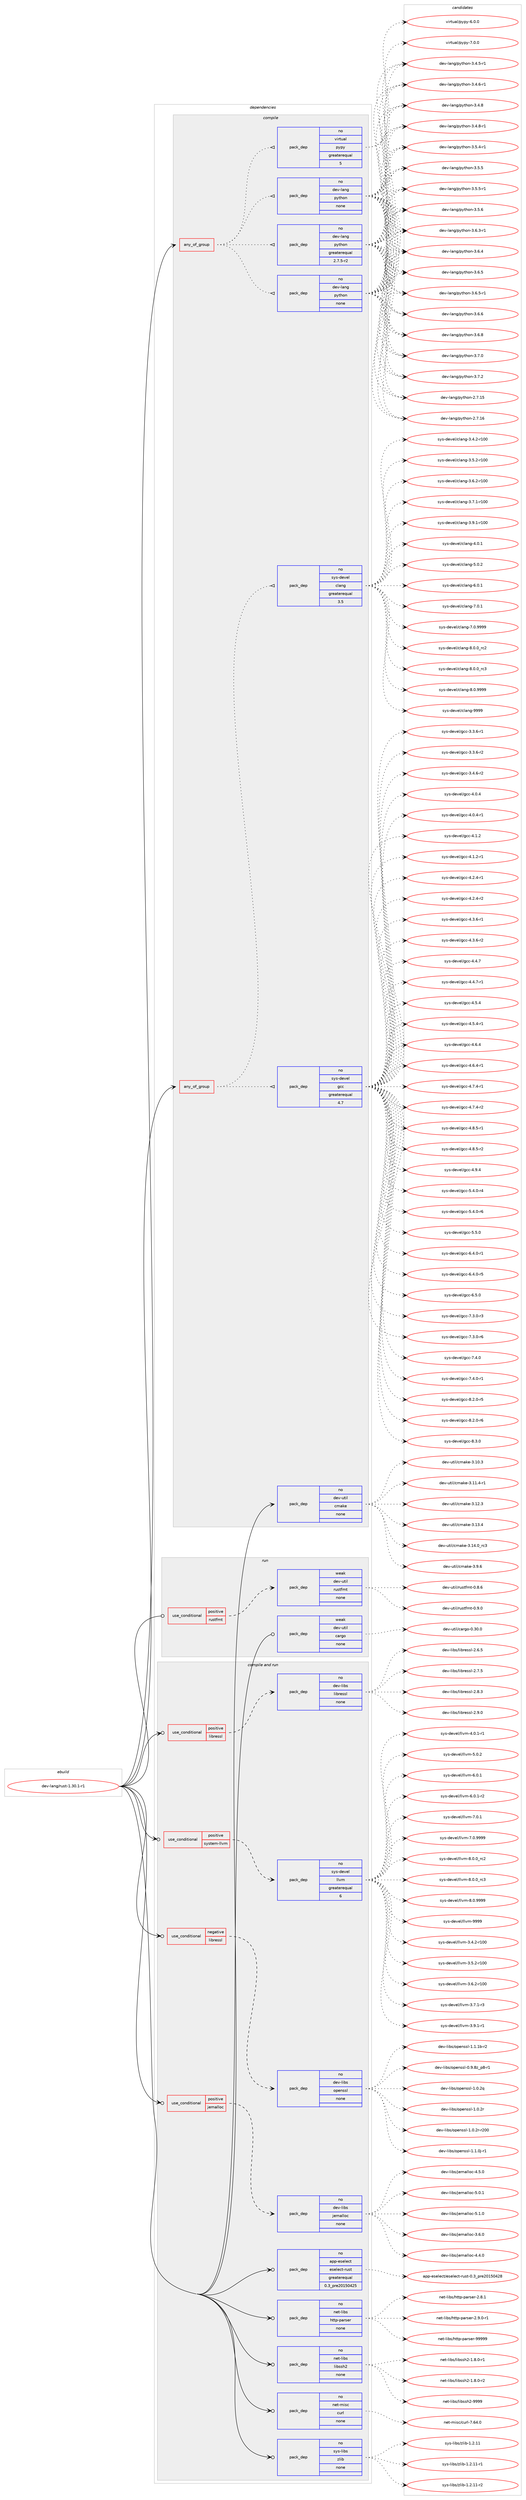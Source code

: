 digraph prolog {

# *************
# Graph options
# *************

newrank=true;
concentrate=true;
compound=true;
graph [rankdir=LR,fontname=Helvetica,fontsize=10,ranksep=1.5];#, ranksep=2.5, nodesep=0.2];
edge  [arrowhead=vee];
node  [fontname=Helvetica,fontsize=10];

# **********
# The ebuild
# **********

subgraph cluster_leftcol {
color=gray;
rank=same;
label=<<i>ebuild</i>>;
id [label="dev-lang/rust-1.30.1-r1", color=red, width=4, href="../dev-lang/rust-1.30.1-r1.svg"];
}

# ****************
# The dependencies
# ****************

subgraph cluster_midcol {
color=gray;
label=<<i>dependencies</i>>;
subgraph cluster_compile {
fillcolor="#eeeeee";
style=filled;
label=<<i>compile</i>>;
subgraph any22046 {
dependency1362494 [label=<<TABLE BORDER="0" CELLBORDER="1" CELLSPACING="0" CELLPADDING="4"><TR><TD CELLPADDING="10">any_of_group</TD></TR></TABLE>>, shape=none, color=red];subgraph pack975070 {
dependency1362495 [label=<<TABLE BORDER="0" CELLBORDER="1" CELLSPACING="0" CELLPADDING="4" WIDTH="220"><TR><TD ROWSPAN="6" CELLPADDING="30">pack_dep</TD></TR><TR><TD WIDTH="110">no</TD></TR><TR><TD>dev-lang</TD></TR><TR><TD>python</TD></TR><TR><TD>none</TD></TR><TR><TD></TD></TR></TABLE>>, shape=none, color=blue];
}
dependency1362494:e -> dependency1362495:w [weight=20,style="dotted",arrowhead="oinv"];
subgraph pack975071 {
dependency1362496 [label=<<TABLE BORDER="0" CELLBORDER="1" CELLSPACING="0" CELLPADDING="4" WIDTH="220"><TR><TD ROWSPAN="6" CELLPADDING="30">pack_dep</TD></TR><TR><TD WIDTH="110">no</TD></TR><TR><TD>dev-lang</TD></TR><TR><TD>python</TD></TR><TR><TD>none</TD></TR><TR><TD></TD></TR></TABLE>>, shape=none, color=blue];
}
dependency1362494:e -> dependency1362496:w [weight=20,style="dotted",arrowhead="oinv"];
subgraph pack975072 {
dependency1362497 [label=<<TABLE BORDER="0" CELLBORDER="1" CELLSPACING="0" CELLPADDING="4" WIDTH="220"><TR><TD ROWSPAN="6" CELLPADDING="30">pack_dep</TD></TR><TR><TD WIDTH="110">no</TD></TR><TR><TD>dev-lang</TD></TR><TR><TD>python</TD></TR><TR><TD>greaterequal</TD></TR><TR><TD>2.7.5-r2</TD></TR></TABLE>>, shape=none, color=blue];
}
dependency1362494:e -> dependency1362497:w [weight=20,style="dotted",arrowhead="oinv"];
subgraph pack975073 {
dependency1362498 [label=<<TABLE BORDER="0" CELLBORDER="1" CELLSPACING="0" CELLPADDING="4" WIDTH="220"><TR><TD ROWSPAN="6" CELLPADDING="30">pack_dep</TD></TR><TR><TD WIDTH="110">no</TD></TR><TR><TD>virtual</TD></TR><TR><TD>pypy</TD></TR><TR><TD>greaterequal</TD></TR><TR><TD>5</TD></TR></TABLE>>, shape=none, color=blue];
}
dependency1362494:e -> dependency1362498:w [weight=20,style="dotted",arrowhead="oinv"];
}
id:e -> dependency1362494:w [weight=20,style="solid",arrowhead="vee"];
subgraph any22047 {
dependency1362499 [label=<<TABLE BORDER="0" CELLBORDER="1" CELLSPACING="0" CELLPADDING="4"><TR><TD CELLPADDING="10">any_of_group</TD></TR></TABLE>>, shape=none, color=red];subgraph pack975074 {
dependency1362500 [label=<<TABLE BORDER="0" CELLBORDER="1" CELLSPACING="0" CELLPADDING="4" WIDTH="220"><TR><TD ROWSPAN="6" CELLPADDING="30">pack_dep</TD></TR><TR><TD WIDTH="110">no</TD></TR><TR><TD>sys-devel</TD></TR><TR><TD>gcc</TD></TR><TR><TD>greaterequal</TD></TR><TR><TD>4.7</TD></TR></TABLE>>, shape=none, color=blue];
}
dependency1362499:e -> dependency1362500:w [weight=20,style="dotted",arrowhead="oinv"];
subgraph pack975075 {
dependency1362501 [label=<<TABLE BORDER="0" CELLBORDER="1" CELLSPACING="0" CELLPADDING="4" WIDTH="220"><TR><TD ROWSPAN="6" CELLPADDING="30">pack_dep</TD></TR><TR><TD WIDTH="110">no</TD></TR><TR><TD>sys-devel</TD></TR><TR><TD>clang</TD></TR><TR><TD>greaterequal</TD></TR><TR><TD>3.5</TD></TR></TABLE>>, shape=none, color=blue];
}
dependency1362499:e -> dependency1362501:w [weight=20,style="dotted",arrowhead="oinv"];
}
id:e -> dependency1362499:w [weight=20,style="solid",arrowhead="vee"];
subgraph pack975076 {
dependency1362502 [label=<<TABLE BORDER="0" CELLBORDER="1" CELLSPACING="0" CELLPADDING="4" WIDTH="220"><TR><TD ROWSPAN="6" CELLPADDING="30">pack_dep</TD></TR><TR><TD WIDTH="110">no</TD></TR><TR><TD>dev-util</TD></TR><TR><TD>cmake</TD></TR><TR><TD>none</TD></TR><TR><TD></TD></TR></TABLE>>, shape=none, color=blue];
}
id:e -> dependency1362502:w [weight=20,style="solid",arrowhead="vee"];
}
subgraph cluster_compileandrun {
fillcolor="#eeeeee";
style=filled;
label=<<i>compile and run</i>>;
subgraph cond364826 {
dependency1362503 [label=<<TABLE BORDER="0" CELLBORDER="1" CELLSPACING="0" CELLPADDING="4"><TR><TD ROWSPAN="3" CELLPADDING="10">use_conditional</TD></TR><TR><TD>negative</TD></TR><TR><TD>libressl</TD></TR></TABLE>>, shape=none, color=red];
subgraph pack975077 {
dependency1362504 [label=<<TABLE BORDER="0" CELLBORDER="1" CELLSPACING="0" CELLPADDING="4" WIDTH="220"><TR><TD ROWSPAN="6" CELLPADDING="30">pack_dep</TD></TR><TR><TD WIDTH="110">no</TD></TR><TR><TD>dev-libs</TD></TR><TR><TD>openssl</TD></TR><TR><TD>none</TD></TR><TR><TD></TD></TR></TABLE>>, shape=none, color=blue];
}
dependency1362503:e -> dependency1362504:w [weight=20,style="dashed",arrowhead="vee"];
}
id:e -> dependency1362503:w [weight=20,style="solid",arrowhead="odotvee"];
subgraph cond364827 {
dependency1362505 [label=<<TABLE BORDER="0" CELLBORDER="1" CELLSPACING="0" CELLPADDING="4"><TR><TD ROWSPAN="3" CELLPADDING="10">use_conditional</TD></TR><TR><TD>positive</TD></TR><TR><TD>jemalloc</TD></TR></TABLE>>, shape=none, color=red];
subgraph pack975078 {
dependency1362506 [label=<<TABLE BORDER="0" CELLBORDER="1" CELLSPACING="0" CELLPADDING="4" WIDTH="220"><TR><TD ROWSPAN="6" CELLPADDING="30">pack_dep</TD></TR><TR><TD WIDTH="110">no</TD></TR><TR><TD>dev-libs</TD></TR><TR><TD>jemalloc</TD></TR><TR><TD>none</TD></TR><TR><TD></TD></TR></TABLE>>, shape=none, color=blue];
}
dependency1362505:e -> dependency1362506:w [weight=20,style="dashed",arrowhead="vee"];
}
id:e -> dependency1362505:w [weight=20,style="solid",arrowhead="odotvee"];
subgraph cond364828 {
dependency1362507 [label=<<TABLE BORDER="0" CELLBORDER="1" CELLSPACING="0" CELLPADDING="4"><TR><TD ROWSPAN="3" CELLPADDING="10">use_conditional</TD></TR><TR><TD>positive</TD></TR><TR><TD>libressl</TD></TR></TABLE>>, shape=none, color=red];
subgraph pack975079 {
dependency1362508 [label=<<TABLE BORDER="0" CELLBORDER="1" CELLSPACING="0" CELLPADDING="4" WIDTH="220"><TR><TD ROWSPAN="6" CELLPADDING="30">pack_dep</TD></TR><TR><TD WIDTH="110">no</TD></TR><TR><TD>dev-libs</TD></TR><TR><TD>libressl</TD></TR><TR><TD>none</TD></TR><TR><TD></TD></TR></TABLE>>, shape=none, color=blue];
}
dependency1362507:e -> dependency1362508:w [weight=20,style="dashed",arrowhead="vee"];
}
id:e -> dependency1362507:w [weight=20,style="solid",arrowhead="odotvee"];
subgraph cond364829 {
dependency1362509 [label=<<TABLE BORDER="0" CELLBORDER="1" CELLSPACING="0" CELLPADDING="4"><TR><TD ROWSPAN="3" CELLPADDING="10">use_conditional</TD></TR><TR><TD>positive</TD></TR><TR><TD>system-llvm</TD></TR></TABLE>>, shape=none, color=red];
subgraph pack975080 {
dependency1362510 [label=<<TABLE BORDER="0" CELLBORDER="1" CELLSPACING="0" CELLPADDING="4" WIDTH="220"><TR><TD ROWSPAN="6" CELLPADDING="30">pack_dep</TD></TR><TR><TD WIDTH="110">no</TD></TR><TR><TD>sys-devel</TD></TR><TR><TD>llvm</TD></TR><TR><TD>greaterequal</TD></TR><TR><TD>6</TD></TR></TABLE>>, shape=none, color=blue];
}
dependency1362509:e -> dependency1362510:w [weight=20,style="dashed",arrowhead="vee"];
}
id:e -> dependency1362509:w [weight=20,style="solid",arrowhead="odotvee"];
subgraph pack975081 {
dependency1362511 [label=<<TABLE BORDER="0" CELLBORDER="1" CELLSPACING="0" CELLPADDING="4" WIDTH="220"><TR><TD ROWSPAN="6" CELLPADDING="30">pack_dep</TD></TR><TR><TD WIDTH="110">no</TD></TR><TR><TD>app-eselect</TD></TR><TR><TD>eselect-rust</TD></TR><TR><TD>greaterequal</TD></TR><TR><TD>0.3_pre20150425</TD></TR></TABLE>>, shape=none, color=blue];
}
id:e -> dependency1362511:w [weight=20,style="solid",arrowhead="odotvee"];
subgraph pack975082 {
dependency1362512 [label=<<TABLE BORDER="0" CELLBORDER="1" CELLSPACING="0" CELLPADDING="4" WIDTH="220"><TR><TD ROWSPAN="6" CELLPADDING="30">pack_dep</TD></TR><TR><TD WIDTH="110">no</TD></TR><TR><TD>net-libs</TD></TR><TR><TD>http-parser</TD></TR><TR><TD>none</TD></TR><TR><TD></TD></TR></TABLE>>, shape=none, color=blue];
}
id:e -> dependency1362512:w [weight=20,style="solid",arrowhead="odotvee"];
subgraph pack975083 {
dependency1362513 [label=<<TABLE BORDER="0" CELLBORDER="1" CELLSPACING="0" CELLPADDING="4" WIDTH="220"><TR><TD ROWSPAN="6" CELLPADDING="30">pack_dep</TD></TR><TR><TD WIDTH="110">no</TD></TR><TR><TD>net-libs</TD></TR><TR><TD>libssh2</TD></TR><TR><TD>none</TD></TR><TR><TD></TD></TR></TABLE>>, shape=none, color=blue];
}
id:e -> dependency1362513:w [weight=20,style="solid",arrowhead="odotvee"];
subgraph pack975084 {
dependency1362514 [label=<<TABLE BORDER="0" CELLBORDER="1" CELLSPACING="0" CELLPADDING="4" WIDTH="220"><TR><TD ROWSPAN="6" CELLPADDING="30">pack_dep</TD></TR><TR><TD WIDTH="110">no</TD></TR><TR><TD>net-misc</TD></TR><TR><TD>curl</TD></TR><TR><TD>none</TD></TR><TR><TD></TD></TR></TABLE>>, shape=none, color=blue];
}
id:e -> dependency1362514:w [weight=20,style="solid",arrowhead="odotvee"];
subgraph pack975085 {
dependency1362515 [label=<<TABLE BORDER="0" CELLBORDER="1" CELLSPACING="0" CELLPADDING="4" WIDTH="220"><TR><TD ROWSPAN="6" CELLPADDING="30">pack_dep</TD></TR><TR><TD WIDTH="110">no</TD></TR><TR><TD>sys-libs</TD></TR><TR><TD>zlib</TD></TR><TR><TD>none</TD></TR><TR><TD></TD></TR></TABLE>>, shape=none, color=blue];
}
id:e -> dependency1362515:w [weight=20,style="solid",arrowhead="odotvee"];
}
subgraph cluster_run {
fillcolor="#eeeeee";
style=filled;
label=<<i>run</i>>;
subgraph cond364830 {
dependency1362516 [label=<<TABLE BORDER="0" CELLBORDER="1" CELLSPACING="0" CELLPADDING="4"><TR><TD ROWSPAN="3" CELLPADDING="10">use_conditional</TD></TR><TR><TD>positive</TD></TR><TR><TD>rustfmt</TD></TR></TABLE>>, shape=none, color=red];
subgraph pack975086 {
dependency1362517 [label=<<TABLE BORDER="0" CELLBORDER="1" CELLSPACING="0" CELLPADDING="4" WIDTH="220"><TR><TD ROWSPAN="6" CELLPADDING="30">pack_dep</TD></TR><TR><TD WIDTH="110">weak</TD></TR><TR><TD>dev-util</TD></TR><TR><TD>rustfmt</TD></TR><TR><TD>none</TD></TR><TR><TD></TD></TR></TABLE>>, shape=none, color=blue];
}
dependency1362516:e -> dependency1362517:w [weight=20,style="dashed",arrowhead="vee"];
}
id:e -> dependency1362516:w [weight=20,style="solid",arrowhead="odot"];
subgraph pack975087 {
dependency1362518 [label=<<TABLE BORDER="0" CELLBORDER="1" CELLSPACING="0" CELLPADDING="4" WIDTH="220"><TR><TD ROWSPAN="6" CELLPADDING="30">pack_dep</TD></TR><TR><TD WIDTH="110">weak</TD></TR><TR><TD>dev-util</TD></TR><TR><TD>cargo</TD></TR><TR><TD>none</TD></TR><TR><TD></TD></TR></TABLE>>, shape=none, color=blue];
}
id:e -> dependency1362518:w [weight=20,style="solid",arrowhead="odot"];
}
}

# **************
# The candidates
# **************

subgraph cluster_choices {
rank=same;
color=gray;
label=<<i>candidates</i>>;

subgraph choice975070 {
color=black;
nodesep=1;
choice10010111845108971101034711212111610411111045504655464953 [label="dev-lang/python-2.7.15", color=red, width=4,href="../dev-lang/python-2.7.15.svg"];
choice10010111845108971101034711212111610411111045504655464954 [label="dev-lang/python-2.7.16", color=red, width=4,href="../dev-lang/python-2.7.16.svg"];
choice1001011184510897110103471121211161041111104551465246534511449 [label="dev-lang/python-3.4.5-r1", color=red, width=4,href="../dev-lang/python-3.4.5-r1.svg"];
choice1001011184510897110103471121211161041111104551465246544511449 [label="dev-lang/python-3.4.6-r1", color=red, width=4,href="../dev-lang/python-3.4.6-r1.svg"];
choice100101118451089711010347112121116104111110455146524656 [label="dev-lang/python-3.4.8", color=red, width=4,href="../dev-lang/python-3.4.8.svg"];
choice1001011184510897110103471121211161041111104551465246564511449 [label="dev-lang/python-3.4.8-r1", color=red, width=4,href="../dev-lang/python-3.4.8-r1.svg"];
choice1001011184510897110103471121211161041111104551465346524511449 [label="dev-lang/python-3.5.4-r1", color=red, width=4,href="../dev-lang/python-3.5.4-r1.svg"];
choice100101118451089711010347112121116104111110455146534653 [label="dev-lang/python-3.5.5", color=red, width=4,href="../dev-lang/python-3.5.5.svg"];
choice1001011184510897110103471121211161041111104551465346534511449 [label="dev-lang/python-3.5.5-r1", color=red, width=4,href="../dev-lang/python-3.5.5-r1.svg"];
choice100101118451089711010347112121116104111110455146534654 [label="dev-lang/python-3.5.6", color=red, width=4,href="../dev-lang/python-3.5.6.svg"];
choice1001011184510897110103471121211161041111104551465446514511449 [label="dev-lang/python-3.6.3-r1", color=red, width=4,href="../dev-lang/python-3.6.3-r1.svg"];
choice100101118451089711010347112121116104111110455146544652 [label="dev-lang/python-3.6.4", color=red, width=4,href="../dev-lang/python-3.6.4.svg"];
choice100101118451089711010347112121116104111110455146544653 [label="dev-lang/python-3.6.5", color=red, width=4,href="../dev-lang/python-3.6.5.svg"];
choice1001011184510897110103471121211161041111104551465446534511449 [label="dev-lang/python-3.6.5-r1", color=red, width=4,href="../dev-lang/python-3.6.5-r1.svg"];
choice100101118451089711010347112121116104111110455146544654 [label="dev-lang/python-3.6.6", color=red, width=4,href="../dev-lang/python-3.6.6.svg"];
choice100101118451089711010347112121116104111110455146544656 [label="dev-lang/python-3.6.8", color=red, width=4,href="../dev-lang/python-3.6.8.svg"];
choice100101118451089711010347112121116104111110455146554648 [label="dev-lang/python-3.7.0", color=red, width=4,href="../dev-lang/python-3.7.0.svg"];
choice100101118451089711010347112121116104111110455146554650 [label="dev-lang/python-3.7.2", color=red, width=4,href="../dev-lang/python-3.7.2.svg"];
dependency1362495:e -> choice10010111845108971101034711212111610411111045504655464953:w [style=dotted,weight="100"];
dependency1362495:e -> choice10010111845108971101034711212111610411111045504655464954:w [style=dotted,weight="100"];
dependency1362495:e -> choice1001011184510897110103471121211161041111104551465246534511449:w [style=dotted,weight="100"];
dependency1362495:e -> choice1001011184510897110103471121211161041111104551465246544511449:w [style=dotted,weight="100"];
dependency1362495:e -> choice100101118451089711010347112121116104111110455146524656:w [style=dotted,weight="100"];
dependency1362495:e -> choice1001011184510897110103471121211161041111104551465246564511449:w [style=dotted,weight="100"];
dependency1362495:e -> choice1001011184510897110103471121211161041111104551465346524511449:w [style=dotted,weight="100"];
dependency1362495:e -> choice100101118451089711010347112121116104111110455146534653:w [style=dotted,weight="100"];
dependency1362495:e -> choice1001011184510897110103471121211161041111104551465346534511449:w [style=dotted,weight="100"];
dependency1362495:e -> choice100101118451089711010347112121116104111110455146534654:w [style=dotted,weight="100"];
dependency1362495:e -> choice1001011184510897110103471121211161041111104551465446514511449:w [style=dotted,weight="100"];
dependency1362495:e -> choice100101118451089711010347112121116104111110455146544652:w [style=dotted,weight="100"];
dependency1362495:e -> choice100101118451089711010347112121116104111110455146544653:w [style=dotted,weight="100"];
dependency1362495:e -> choice1001011184510897110103471121211161041111104551465446534511449:w [style=dotted,weight="100"];
dependency1362495:e -> choice100101118451089711010347112121116104111110455146544654:w [style=dotted,weight="100"];
dependency1362495:e -> choice100101118451089711010347112121116104111110455146544656:w [style=dotted,weight="100"];
dependency1362495:e -> choice100101118451089711010347112121116104111110455146554648:w [style=dotted,weight="100"];
dependency1362495:e -> choice100101118451089711010347112121116104111110455146554650:w [style=dotted,weight="100"];
}
subgraph choice975071 {
color=black;
nodesep=1;
choice10010111845108971101034711212111610411111045504655464953 [label="dev-lang/python-2.7.15", color=red, width=4,href="../dev-lang/python-2.7.15.svg"];
choice10010111845108971101034711212111610411111045504655464954 [label="dev-lang/python-2.7.16", color=red, width=4,href="../dev-lang/python-2.7.16.svg"];
choice1001011184510897110103471121211161041111104551465246534511449 [label="dev-lang/python-3.4.5-r1", color=red, width=4,href="../dev-lang/python-3.4.5-r1.svg"];
choice1001011184510897110103471121211161041111104551465246544511449 [label="dev-lang/python-3.4.6-r1", color=red, width=4,href="../dev-lang/python-3.4.6-r1.svg"];
choice100101118451089711010347112121116104111110455146524656 [label="dev-lang/python-3.4.8", color=red, width=4,href="../dev-lang/python-3.4.8.svg"];
choice1001011184510897110103471121211161041111104551465246564511449 [label="dev-lang/python-3.4.8-r1", color=red, width=4,href="../dev-lang/python-3.4.8-r1.svg"];
choice1001011184510897110103471121211161041111104551465346524511449 [label="dev-lang/python-3.5.4-r1", color=red, width=4,href="../dev-lang/python-3.5.4-r1.svg"];
choice100101118451089711010347112121116104111110455146534653 [label="dev-lang/python-3.5.5", color=red, width=4,href="../dev-lang/python-3.5.5.svg"];
choice1001011184510897110103471121211161041111104551465346534511449 [label="dev-lang/python-3.5.5-r1", color=red, width=4,href="../dev-lang/python-3.5.5-r1.svg"];
choice100101118451089711010347112121116104111110455146534654 [label="dev-lang/python-3.5.6", color=red, width=4,href="../dev-lang/python-3.5.6.svg"];
choice1001011184510897110103471121211161041111104551465446514511449 [label="dev-lang/python-3.6.3-r1", color=red, width=4,href="../dev-lang/python-3.6.3-r1.svg"];
choice100101118451089711010347112121116104111110455146544652 [label="dev-lang/python-3.6.4", color=red, width=4,href="../dev-lang/python-3.6.4.svg"];
choice100101118451089711010347112121116104111110455146544653 [label="dev-lang/python-3.6.5", color=red, width=4,href="../dev-lang/python-3.6.5.svg"];
choice1001011184510897110103471121211161041111104551465446534511449 [label="dev-lang/python-3.6.5-r1", color=red, width=4,href="../dev-lang/python-3.6.5-r1.svg"];
choice100101118451089711010347112121116104111110455146544654 [label="dev-lang/python-3.6.6", color=red, width=4,href="../dev-lang/python-3.6.6.svg"];
choice100101118451089711010347112121116104111110455146544656 [label="dev-lang/python-3.6.8", color=red, width=4,href="../dev-lang/python-3.6.8.svg"];
choice100101118451089711010347112121116104111110455146554648 [label="dev-lang/python-3.7.0", color=red, width=4,href="../dev-lang/python-3.7.0.svg"];
choice100101118451089711010347112121116104111110455146554650 [label="dev-lang/python-3.7.2", color=red, width=4,href="../dev-lang/python-3.7.2.svg"];
dependency1362496:e -> choice10010111845108971101034711212111610411111045504655464953:w [style=dotted,weight="100"];
dependency1362496:e -> choice10010111845108971101034711212111610411111045504655464954:w [style=dotted,weight="100"];
dependency1362496:e -> choice1001011184510897110103471121211161041111104551465246534511449:w [style=dotted,weight="100"];
dependency1362496:e -> choice1001011184510897110103471121211161041111104551465246544511449:w [style=dotted,weight="100"];
dependency1362496:e -> choice100101118451089711010347112121116104111110455146524656:w [style=dotted,weight="100"];
dependency1362496:e -> choice1001011184510897110103471121211161041111104551465246564511449:w [style=dotted,weight="100"];
dependency1362496:e -> choice1001011184510897110103471121211161041111104551465346524511449:w [style=dotted,weight="100"];
dependency1362496:e -> choice100101118451089711010347112121116104111110455146534653:w [style=dotted,weight="100"];
dependency1362496:e -> choice1001011184510897110103471121211161041111104551465346534511449:w [style=dotted,weight="100"];
dependency1362496:e -> choice100101118451089711010347112121116104111110455146534654:w [style=dotted,weight="100"];
dependency1362496:e -> choice1001011184510897110103471121211161041111104551465446514511449:w [style=dotted,weight="100"];
dependency1362496:e -> choice100101118451089711010347112121116104111110455146544652:w [style=dotted,weight="100"];
dependency1362496:e -> choice100101118451089711010347112121116104111110455146544653:w [style=dotted,weight="100"];
dependency1362496:e -> choice1001011184510897110103471121211161041111104551465446534511449:w [style=dotted,weight="100"];
dependency1362496:e -> choice100101118451089711010347112121116104111110455146544654:w [style=dotted,weight="100"];
dependency1362496:e -> choice100101118451089711010347112121116104111110455146544656:w [style=dotted,weight="100"];
dependency1362496:e -> choice100101118451089711010347112121116104111110455146554648:w [style=dotted,weight="100"];
dependency1362496:e -> choice100101118451089711010347112121116104111110455146554650:w [style=dotted,weight="100"];
}
subgraph choice975072 {
color=black;
nodesep=1;
choice10010111845108971101034711212111610411111045504655464953 [label="dev-lang/python-2.7.15", color=red, width=4,href="../dev-lang/python-2.7.15.svg"];
choice10010111845108971101034711212111610411111045504655464954 [label="dev-lang/python-2.7.16", color=red, width=4,href="../dev-lang/python-2.7.16.svg"];
choice1001011184510897110103471121211161041111104551465246534511449 [label="dev-lang/python-3.4.5-r1", color=red, width=4,href="../dev-lang/python-3.4.5-r1.svg"];
choice1001011184510897110103471121211161041111104551465246544511449 [label="dev-lang/python-3.4.6-r1", color=red, width=4,href="../dev-lang/python-3.4.6-r1.svg"];
choice100101118451089711010347112121116104111110455146524656 [label="dev-lang/python-3.4.8", color=red, width=4,href="../dev-lang/python-3.4.8.svg"];
choice1001011184510897110103471121211161041111104551465246564511449 [label="dev-lang/python-3.4.8-r1", color=red, width=4,href="../dev-lang/python-3.4.8-r1.svg"];
choice1001011184510897110103471121211161041111104551465346524511449 [label="dev-lang/python-3.5.4-r1", color=red, width=4,href="../dev-lang/python-3.5.4-r1.svg"];
choice100101118451089711010347112121116104111110455146534653 [label="dev-lang/python-3.5.5", color=red, width=4,href="../dev-lang/python-3.5.5.svg"];
choice1001011184510897110103471121211161041111104551465346534511449 [label="dev-lang/python-3.5.5-r1", color=red, width=4,href="../dev-lang/python-3.5.5-r1.svg"];
choice100101118451089711010347112121116104111110455146534654 [label="dev-lang/python-3.5.6", color=red, width=4,href="../dev-lang/python-3.5.6.svg"];
choice1001011184510897110103471121211161041111104551465446514511449 [label="dev-lang/python-3.6.3-r1", color=red, width=4,href="../dev-lang/python-3.6.3-r1.svg"];
choice100101118451089711010347112121116104111110455146544652 [label="dev-lang/python-3.6.4", color=red, width=4,href="../dev-lang/python-3.6.4.svg"];
choice100101118451089711010347112121116104111110455146544653 [label="dev-lang/python-3.6.5", color=red, width=4,href="../dev-lang/python-3.6.5.svg"];
choice1001011184510897110103471121211161041111104551465446534511449 [label="dev-lang/python-3.6.5-r1", color=red, width=4,href="../dev-lang/python-3.6.5-r1.svg"];
choice100101118451089711010347112121116104111110455146544654 [label="dev-lang/python-3.6.6", color=red, width=4,href="../dev-lang/python-3.6.6.svg"];
choice100101118451089711010347112121116104111110455146544656 [label="dev-lang/python-3.6.8", color=red, width=4,href="../dev-lang/python-3.6.8.svg"];
choice100101118451089711010347112121116104111110455146554648 [label="dev-lang/python-3.7.0", color=red, width=4,href="../dev-lang/python-3.7.0.svg"];
choice100101118451089711010347112121116104111110455146554650 [label="dev-lang/python-3.7.2", color=red, width=4,href="../dev-lang/python-3.7.2.svg"];
dependency1362497:e -> choice10010111845108971101034711212111610411111045504655464953:w [style=dotted,weight="100"];
dependency1362497:e -> choice10010111845108971101034711212111610411111045504655464954:w [style=dotted,weight="100"];
dependency1362497:e -> choice1001011184510897110103471121211161041111104551465246534511449:w [style=dotted,weight="100"];
dependency1362497:e -> choice1001011184510897110103471121211161041111104551465246544511449:w [style=dotted,weight="100"];
dependency1362497:e -> choice100101118451089711010347112121116104111110455146524656:w [style=dotted,weight="100"];
dependency1362497:e -> choice1001011184510897110103471121211161041111104551465246564511449:w [style=dotted,weight="100"];
dependency1362497:e -> choice1001011184510897110103471121211161041111104551465346524511449:w [style=dotted,weight="100"];
dependency1362497:e -> choice100101118451089711010347112121116104111110455146534653:w [style=dotted,weight="100"];
dependency1362497:e -> choice1001011184510897110103471121211161041111104551465346534511449:w [style=dotted,weight="100"];
dependency1362497:e -> choice100101118451089711010347112121116104111110455146534654:w [style=dotted,weight="100"];
dependency1362497:e -> choice1001011184510897110103471121211161041111104551465446514511449:w [style=dotted,weight="100"];
dependency1362497:e -> choice100101118451089711010347112121116104111110455146544652:w [style=dotted,weight="100"];
dependency1362497:e -> choice100101118451089711010347112121116104111110455146544653:w [style=dotted,weight="100"];
dependency1362497:e -> choice1001011184510897110103471121211161041111104551465446534511449:w [style=dotted,weight="100"];
dependency1362497:e -> choice100101118451089711010347112121116104111110455146544654:w [style=dotted,weight="100"];
dependency1362497:e -> choice100101118451089711010347112121116104111110455146544656:w [style=dotted,weight="100"];
dependency1362497:e -> choice100101118451089711010347112121116104111110455146554648:w [style=dotted,weight="100"];
dependency1362497:e -> choice100101118451089711010347112121116104111110455146554650:w [style=dotted,weight="100"];
}
subgraph choice975073 {
color=black;
nodesep=1;
choice1181051141161179710847112121112121455446484648 [label="virtual/pypy-6.0.0", color=red, width=4,href="../virtual/pypy-6.0.0.svg"];
choice1181051141161179710847112121112121455546484648 [label="virtual/pypy-7.0.0", color=red, width=4,href="../virtual/pypy-7.0.0.svg"];
dependency1362498:e -> choice1181051141161179710847112121112121455446484648:w [style=dotted,weight="100"];
dependency1362498:e -> choice1181051141161179710847112121112121455546484648:w [style=dotted,weight="100"];
}
subgraph choice975074 {
color=black;
nodesep=1;
choice115121115451001011181011084710399994551465146544511449 [label="sys-devel/gcc-3.3.6-r1", color=red, width=4,href="../sys-devel/gcc-3.3.6-r1.svg"];
choice115121115451001011181011084710399994551465146544511450 [label="sys-devel/gcc-3.3.6-r2", color=red, width=4,href="../sys-devel/gcc-3.3.6-r2.svg"];
choice115121115451001011181011084710399994551465246544511450 [label="sys-devel/gcc-3.4.6-r2", color=red, width=4,href="../sys-devel/gcc-3.4.6-r2.svg"];
choice11512111545100101118101108471039999455246484652 [label="sys-devel/gcc-4.0.4", color=red, width=4,href="../sys-devel/gcc-4.0.4.svg"];
choice115121115451001011181011084710399994552464846524511449 [label="sys-devel/gcc-4.0.4-r1", color=red, width=4,href="../sys-devel/gcc-4.0.4-r1.svg"];
choice11512111545100101118101108471039999455246494650 [label="sys-devel/gcc-4.1.2", color=red, width=4,href="../sys-devel/gcc-4.1.2.svg"];
choice115121115451001011181011084710399994552464946504511449 [label="sys-devel/gcc-4.1.2-r1", color=red, width=4,href="../sys-devel/gcc-4.1.2-r1.svg"];
choice115121115451001011181011084710399994552465046524511449 [label="sys-devel/gcc-4.2.4-r1", color=red, width=4,href="../sys-devel/gcc-4.2.4-r1.svg"];
choice115121115451001011181011084710399994552465046524511450 [label="sys-devel/gcc-4.2.4-r2", color=red, width=4,href="../sys-devel/gcc-4.2.4-r2.svg"];
choice115121115451001011181011084710399994552465146544511449 [label="sys-devel/gcc-4.3.6-r1", color=red, width=4,href="../sys-devel/gcc-4.3.6-r1.svg"];
choice115121115451001011181011084710399994552465146544511450 [label="sys-devel/gcc-4.3.6-r2", color=red, width=4,href="../sys-devel/gcc-4.3.6-r2.svg"];
choice11512111545100101118101108471039999455246524655 [label="sys-devel/gcc-4.4.7", color=red, width=4,href="../sys-devel/gcc-4.4.7.svg"];
choice115121115451001011181011084710399994552465246554511449 [label="sys-devel/gcc-4.4.7-r1", color=red, width=4,href="../sys-devel/gcc-4.4.7-r1.svg"];
choice11512111545100101118101108471039999455246534652 [label="sys-devel/gcc-4.5.4", color=red, width=4,href="../sys-devel/gcc-4.5.4.svg"];
choice115121115451001011181011084710399994552465346524511449 [label="sys-devel/gcc-4.5.4-r1", color=red, width=4,href="../sys-devel/gcc-4.5.4-r1.svg"];
choice11512111545100101118101108471039999455246544652 [label="sys-devel/gcc-4.6.4", color=red, width=4,href="../sys-devel/gcc-4.6.4.svg"];
choice115121115451001011181011084710399994552465446524511449 [label="sys-devel/gcc-4.6.4-r1", color=red, width=4,href="../sys-devel/gcc-4.6.4-r1.svg"];
choice115121115451001011181011084710399994552465546524511449 [label="sys-devel/gcc-4.7.4-r1", color=red, width=4,href="../sys-devel/gcc-4.7.4-r1.svg"];
choice115121115451001011181011084710399994552465546524511450 [label="sys-devel/gcc-4.7.4-r2", color=red, width=4,href="../sys-devel/gcc-4.7.4-r2.svg"];
choice115121115451001011181011084710399994552465646534511449 [label="sys-devel/gcc-4.8.5-r1", color=red, width=4,href="../sys-devel/gcc-4.8.5-r1.svg"];
choice115121115451001011181011084710399994552465646534511450 [label="sys-devel/gcc-4.8.5-r2", color=red, width=4,href="../sys-devel/gcc-4.8.5-r2.svg"];
choice11512111545100101118101108471039999455246574652 [label="sys-devel/gcc-4.9.4", color=red, width=4,href="../sys-devel/gcc-4.9.4.svg"];
choice115121115451001011181011084710399994553465246484511452 [label="sys-devel/gcc-5.4.0-r4", color=red, width=4,href="../sys-devel/gcc-5.4.0-r4.svg"];
choice115121115451001011181011084710399994553465246484511454 [label="sys-devel/gcc-5.4.0-r6", color=red, width=4,href="../sys-devel/gcc-5.4.0-r6.svg"];
choice11512111545100101118101108471039999455346534648 [label="sys-devel/gcc-5.5.0", color=red, width=4,href="../sys-devel/gcc-5.5.0.svg"];
choice115121115451001011181011084710399994554465246484511449 [label="sys-devel/gcc-6.4.0-r1", color=red, width=4,href="../sys-devel/gcc-6.4.0-r1.svg"];
choice115121115451001011181011084710399994554465246484511453 [label="sys-devel/gcc-6.4.0-r5", color=red, width=4,href="../sys-devel/gcc-6.4.0-r5.svg"];
choice11512111545100101118101108471039999455446534648 [label="sys-devel/gcc-6.5.0", color=red, width=4,href="../sys-devel/gcc-6.5.0.svg"];
choice115121115451001011181011084710399994555465146484511451 [label="sys-devel/gcc-7.3.0-r3", color=red, width=4,href="../sys-devel/gcc-7.3.0-r3.svg"];
choice115121115451001011181011084710399994555465146484511454 [label="sys-devel/gcc-7.3.0-r6", color=red, width=4,href="../sys-devel/gcc-7.3.0-r6.svg"];
choice11512111545100101118101108471039999455546524648 [label="sys-devel/gcc-7.4.0", color=red, width=4,href="../sys-devel/gcc-7.4.0.svg"];
choice115121115451001011181011084710399994555465246484511449 [label="sys-devel/gcc-7.4.0-r1", color=red, width=4,href="../sys-devel/gcc-7.4.0-r1.svg"];
choice115121115451001011181011084710399994556465046484511453 [label="sys-devel/gcc-8.2.0-r5", color=red, width=4,href="../sys-devel/gcc-8.2.0-r5.svg"];
choice115121115451001011181011084710399994556465046484511454 [label="sys-devel/gcc-8.2.0-r6", color=red, width=4,href="../sys-devel/gcc-8.2.0-r6.svg"];
choice11512111545100101118101108471039999455646514648 [label="sys-devel/gcc-8.3.0", color=red, width=4,href="../sys-devel/gcc-8.3.0.svg"];
dependency1362500:e -> choice115121115451001011181011084710399994551465146544511449:w [style=dotted,weight="100"];
dependency1362500:e -> choice115121115451001011181011084710399994551465146544511450:w [style=dotted,weight="100"];
dependency1362500:e -> choice115121115451001011181011084710399994551465246544511450:w [style=dotted,weight="100"];
dependency1362500:e -> choice11512111545100101118101108471039999455246484652:w [style=dotted,weight="100"];
dependency1362500:e -> choice115121115451001011181011084710399994552464846524511449:w [style=dotted,weight="100"];
dependency1362500:e -> choice11512111545100101118101108471039999455246494650:w [style=dotted,weight="100"];
dependency1362500:e -> choice115121115451001011181011084710399994552464946504511449:w [style=dotted,weight="100"];
dependency1362500:e -> choice115121115451001011181011084710399994552465046524511449:w [style=dotted,weight="100"];
dependency1362500:e -> choice115121115451001011181011084710399994552465046524511450:w [style=dotted,weight="100"];
dependency1362500:e -> choice115121115451001011181011084710399994552465146544511449:w [style=dotted,weight="100"];
dependency1362500:e -> choice115121115451001011181011084710399994552465146544511450:w [style=dotted,weight="100"];
dependency1362500:e -> choice11512111545100101118101108471039999455246524655:w [style=dotted,weight="100"];
dependency1362500:e -> choice115121115451001011181011084710399994552465246554511449:w [style=dotted,weight="100"];
dependency1362500:e -> choice11512111545100101118101108471039999455246534652:w [style=dotted,weight="100"];
dependency1362500:e -> choice115121115451001011181011084710399994552465346524511449:w [style=dotted,weight="100"];
dependency1362500:e -> choice11512111545100101118101108471039999455246544652:w [style=dotted,weight="100"];
dependency1362500:e -> choice115121115451001011181011084710399994552465446524511449:w [style=dotted,weight="100"];
dependency1362500:e -> choice115121115451001011181011084710399994552465546524511449:w [style=dotted,weight="100"];
dependency1362500:e -> choice115121115451001011181011084710399994552465546524511450:w [style=dotted,weight="100"];
dependency1362500:e -> choice115121115451001011181011084710399994552465646534511449:w [style=dotted,weight="100"];
dependency1362500:e -> choice115121115451001011181011084710399994552465646534511450:w [style=dotted,weight="100"];
dependency1362500:e -> choice11512111545100101118101108471039999455246574652:w [style=dotted,weight="100"];
dependency1362500:e -> choice115121115451001011181011084710399994553465246484511452:w [style=dotted,weight="100"];
dependency1362500:e -> choice115121115451001011181011084710399994553465246484511454:w [style=dotted,weight="100"];
dependency1362500:e -> choice11512111545100101118101108471039999455346534648:w [style=dotted,weight="100"];
dependency1362500:e -> choice115121115451001011181011084710399994554465246484511449:w [style=dotted,weight="100"];
dependency1362500:e -> choice115121115451001011181011084710399994554465246484511453:w [style=dotted,weight="100"];
dependency1362500:e -> choice11512111545100101118101108471039999455446534648:w [style=dotted,weight="100"];
dependency1362500:e -> choice115121115451001011181011084710399994555465146484511451:w [style=dotted,weight="100"];
dependency1362500:e -> choice115121115451001011181011084710399994555465146484511454:w [style=dotted,weight="100"];
dependency1362500:e -> choice11512111545100101118101108471039999455546524648:w [style=dotted,weight="100"];
dependency1362500:e -> choice115121115451001011181011084710399994555465246484511449:w [style=dotted,weight="100"];
dependency1362500:e -> choice115121115451001011181011084710399994556465046484511453:w [style=dotted,weight="100"];
dependency1362500:e -> choice115121115451001011181011084710399994556465046484511454:w [style=dotted,weight="100"];
dependency1362500:e -> choice11512111545100101118101108471039999455646514648:w [style=dotted,weight="100"];
}
subgraph choice975075 {
color=black;
nodesep=1;
choice1151211154510010111810110847991089711010345514652465045114494848 [label="sys-devel/clang-3.4.2-r100", color=red, width=4,href="../sys-devel/clang-3.4.2-r100.svg"];
choice1151211154510010111810110847991089711010345514653465045114494848 [label="sys-devel/clang-3.5.2-r100", color=red, width=4,href="../sys-devel/clang-3.5.2-r100.svg"];
choice1151211154510010111810110847991089711010345514654465045114494848 [label="sys-devel/clang-3.6.2-r100", color=red, width=4,href="../sys-devel/clang-3.6.2-r100.svg"];
choice1151211154510010111810110847991089711010345514655464945114494848 [label="sys-devel/clang-3.7.1-r100", color=red, width=4,href="../sys-devel/clang-3.7.1-r100.svg"];
choice1151211154510010111810110847991089711010345514657464945114494848 [label="sys-devel/clang-3.9.1-r100", color=red, width=4,href="../sys-devel/clang-3.9.1-r100.svg"];
choice11512111545100101118101108479910897110103455246484649 [label="sys-devel/clang-4.0.1", color=red, width=4,href="../sys-devel/clang-4.0.1.svg"];
choice11512111545100101118101108479910897110103455346484650 [label="sys-devel/clang-5.0.2", color=red, width=4,href="../sys-devel/clang-5.0.2.svg"];
choice11512111545100101118101108479910897110103455446484649 [label="sys-devel/clang-6.0.1", color=red, width=4,href="../sys-devel/clang-6.0.1.svg"];
choice11512111545100101118101108479910897110103455546484649 [label="sys-devel/clang-7.0.1", color=red, width=4,href="../sys-devel/clang-7.0.1.svg"];
choice11512111545100101118101108479910897110103455546484657575757 [label="sys-devel/clang-7.0.9999", color=red, width=4,href="../sys-devel/clang-7.0.9999.svg"];
choice11512111545100101118101108479910897110103455646484648951149950 [label="sys-devel/clang-8.0.0_rc2", color=red, width=4,href="../sys-devel/clang-8.0.0_rc2.svg"];
choice11512111545100101118101108479910897110103455646484648951149951 [label="sys-devel/clang-8.0.0_rc3", color=red, width=4,href="../sys-devel/clang-8.0.0_rc3.svg"];
choice11512111545100101118101108479910897110103455646484657575757 [label="sys-devel/clang-8.0.9999", color=red, width=4,href="../sys-devel/clang-8.0.9999.svg"];
choice115121115451001011181011084799108971101034557575757 [label="sys-devel/clang-9999", color=red, width=4,href="../sys-devel/clang-9999.svg"];
dependency1362501:e -> choice1151211154510010111810110847991089711010345514652465045114494848:w [style=dotted,weight="100"];
dependency1362501:e -> choice1151211154510010111810110847991089711010345514653465045114494848:w [style=dotted,weight="100"];
dependency1362501:e -> choice1151211154510010111810110847991089711010345514654465045114494848:w [style=dotted,weight="100"];
dependency1362501:e -> choice1151211154510010111810110847991089711010345514655464945114494848:w [style=dotted,weight="100"];
dependency1362501:e -> choice1151211154510010111810110847991089711010345514657464945114494848:w [style=dotted,weight="100"];
dependency1362501:e -> choice11512111545100101118101108479910897110103455246484649:w [style=dotted,weight="100"];
dependency1362501:e -> choice11512111545100101118101108479910897110103455346484650:w [style=dotted,weight="100"];
dependency1362501:e -> choice11512111545100101118101108479910897110103455446484649:w [style=dotted,weight="100"];
dependency1362501:e -> choice11512111545100101118101108479910897110103455546484649:w [style=dotted,weight="100"];
dependency1362501:e -> choice11512111545100101118101108479910897110103455546484657575757:w [style=dotted,weight="100"];
dependency1362501:e -> choice11512111545100101118101108479910897110103455646484648951149950:w [style=dotted,weight="100"];
dependency1362501:e -> choice11512111545100101118101108479910897110103455646484648951149951:w [style=dotted,weight="100"];
dependency1362501:e -> choice11512111545100101118101108479910897110103455646484657575757:w [style=dotted,weight="100"];
dependency1362501:e -> choice115121115451001011181011084799108971101034557575757:w [style=dotted,weight="100"];
}
subgraph choice975076 {
color=black;
nodesep=1;
choice1001011184511711610510847991099710710145514649484651 [label="dev-util/cmake-3.10.3", color=red, width=4,href="../dev-util/cmake-3.10.3.svg"];
choice10010111845117116105108479910997107101455146494946524511449 [label="dev-util/cmake-3.11.4-r1", color=red, width=4,href="../dev-util/cmake-3.11.4-r1.svg"];
choice1001011184511711610510847991099710710145514649504651 [label="dev-util/cmake-3.12.3", color=red, width=4,href="../dev-util/cmake-3.12.3.svg"];
choice1001011184511711610510847991099710710145514649514652 [label="dev-util/cmake-3.13.4", color=red, width=4,href="../dev-util/cmake-3.13.4.svg"];
choice1001011184511711610510847991099710710145514649524648951149951 [label="dev-util/cmake-3.14.0_rc3", color=red, width=4,href="../dev-util/cmake-3.14.0_rc3.svg"];
choice10010111845117116105108479910997107101455146574654 [label="dev-util/cmake-3.9.6", color=red, width=4,href="../dev-util/cmake-3.9.6.svg"];
dependency1362502:e -> choice1001011184511711610510847991099710710145514649484651:w [style=dotted,weight="100"];
dependency1362502:e -> choice10010111845117116105108479910997107101455146494946524511449:w [style=dotted,weight="100"];
dependency1362502:e -> choice1001011184511711610510847991099710710145514649504651:w [style=dotted,weight="100"];
dependency1362502:e -> choice1001011184511711610510847991099710710145514649514652:w [style=dotted,weight="100"];
dependency1362502:e -> choice1001011184511711610510847991099710710145514649524648951149951:w [style=dotted,weight="100"];
dependency1362502:e -> choice10010111845117116105108479910997107101455146574654:w [style=dotted,weight="100"];
}
subgraph choice975077 {
color=black;
nodesep=1;
choice10010111845108105981154711111210111011511510845484657465612295112564511449 [label="dev-libs/openssl-0.9.8z_p8-r1", color=red, width=4,href="../dev-libs/openssl-0.9.8z_p8-r1.svg"];
choice100101118451081059811547111112101110115115108454946484650113 [label="dev-libs/openssl-1.0.2q", color=red, width=4,href="../dev-libs/openssl-1.0.2q.svg"];
choice100101118451081059811547111112101110115115108454946484650114 [label="dev-libs/openssl-1.0.2r", color=red, width=4,href="../dev-libs/openssl-1.0.2r.svg"];
choice10010111845108105981154711111210111011511510845494648465011445114504848 [label="dev-libs/openssl-1.0.2r-r200", color=red, width=4,href="../dev-libs/openssl-1.0.2r-r200.svg"];
choice1001011184510810598115471111121011101151151084549464946481064511449 [label="dev-libs/openssl-1.1.0j-r1", color=red, width=4,href="../dev-libs/openssl-1.1.0j-r1.svg"];
choice100101118451081059811547111112101110115115108454946494649984511450 [label="dev-libs/openssl-1.1.1b-r2", color=red, width=4,href="../dev-libs/openssl-1.1.1b-r2.svg"];
dependency1362504:e -> choice10010111845108105981154711111210111011511510845484657465612295112564511449:w [style=dotted,weight="100"];
dependency1362504:e -> choice100101118451081059811547111112101110115115108454946484650113:w [style=dotted,weight="100"];
dependency1362504:e -> choice100101118451081059811547111112101110115115108454946484650114:w [style=dotted,weight="100"];
dependency1362504:e -> choice10010111845108105981154711111210111011511510845494648465011445114504848:w [style=dotted,weight="100"];
dependency1362504:e -> choice1001011184510810598115471111121011101151151084549464946481064511449:w [style=dotted,weight="100"];
dependency1362504:e -> choice100101118451081059811547111112101110115115108454946494649984511450:w [style=dotted,weight="100"];
}
subgraph choice975078 {
color=black;
nodesep=1;
choice1001011184510810598115471061011099710810811199455146544648 [label="dev-libs/jemalloc-3.6.0", color=red, width=4,href="../dev-libs/jemalloc-3.6.0.svg"];
choice1001011184510810598115471061011099710810811199455246524648 [label="dev-libs/jemalloc-4.4.0", color=red, width=4,href="../dev-libs/jemalloc-4.4.0.svg"];
choice1001011184510810598115471061011099710810811199455246534648 [label="dev-libs/jemalloc-4.5.0", color=red, width=4,href="../dev-libs/jemalloc-4.5.0.svg"];
choice1001011184510810598115471061011099710810811199455346484649 [label="dev-libs/jemalloc-5.0.1", color=red, width=4,href="../dev-libs/jemalloc-5.0.1.svg"];
choice1001011184510810598115471061011099710810811199455346494648 [label="dev-libs/jemalloc-5.1.0", color=red, width=4,href="../dev-libs/jemalloc-5.1.0.svg"];
dependency1362506:e -> choice1001011184510810598115471061011099710810811199455146544648:w [style=dotted,weight="100"];
dependency1362506:e -> choice1001011184510810598115471061011099710810811199455246524648:w [style=dotted,weight="100"];
dependency1362506:e -> choice1001011184510810598115471061011099710810811199455246534648:w [style=dotted,weight="100"];
dependency1362506:e -> choice1001011184510810598115471061011099710810811199455346484649:w [style=dotted,weight="100"];
dependency1362506:e -> choice1001011184510810598115471061011099710810811199455346494648:w [style=dotted,weight="100"];
}
subgraph choice975079 {
color=black;
nodesep=1;
choice10010111845108105981154710810598114101115115108455046544653 [label="dev-libs/libressl-2.6.5", color=red, width=4,href="../dev-libs/libressl-2.6.5.svg"];
choice10010111845108105981154710810598114101115115108455046554653 [label="dev-libs/libressl-2.7.5", color=red, width=4,href="../dev-libs/libressl-2.7.5.svg"];
choice10010111845108105981154710810598114101115115108455046564651 [label="dev-libs/libressl-2.8.3", color=red, width=4,href="../dev-libs/libressl-2.8.3.svg"];
choice10010111845108105981154710810598114101115115108455046574648 [label="dev-libs/libressl-2.9.0", color=red, width=4,href="../dev-libs/libressl-2.9.0.svg"];
dependency1362508:e -> choice10010111845108105981154710810598114101115115108455046544653:w [style=dotted,weight="100"];
dependency1362508:e -> choice10010111845108105981154710810598114101115115108455046554653:w [style=dotted,weight="100"];
dependency1362508:e -> choice10010111845108105981154710810598114101115115108455046564651:w [style=dotted,weight="100"];
dependency1362508:e -> choice10010111845108105981154710810598114101115115108455046574648:w [style=dotted,weight="100"];
}
subgraph choice975080 {
color=black;
nodesep=1;
choice115121115451001011181011084710810811810945514652465045114494848 [label="sys-devel/llvm-3.4.2-r100", color=red, width=4,href="../sys-devel/llvm-3.4.2-r100.svg"];
choice115121115451001011181011084710810811810945514653465045114494848 [label="sys-devel/llvm-3.5.2-r100", color=red, width=4,href="../sys-devel/llvm-3.5.2-r100.svg"];
choice115121115451001011181011084710810811810945514654465045114494848 [label="sys-devel/llvm-3.6.2-r100", color=red, width=4,href="../sys-devel/llvm-3.6.2-r100.svg"];
choice11512111545100101118101108471081081181094551465546494511451 [label="sys-devel/llvm-3.7.1-r3", color=red, width=4,href="../sys-devel/llvm-3.7.1-r3.svg"];
choice11512111545100101118101108471081081181094551465746494511449 [label="sys-devel/llvm-3.9.1-r1", color=red, width=4,href="../sys-devel/llvm-3.9.1-r1.svg"];
choice11512111545100101118101108471081081181094552464846494511449 [label="sys-devel/llvm-4.0.1-r1", color=red, width=4,href="../sys-devel/llvm-4.0.1-r1.svg"];
choice1151211154510010111810110847108108118109455346484650 [label="sys-devel/llvm-5.0.2", color=red, width=4,href="../sys-devel/llvm-5.0.2.svg"];
choice1151211154510010111810110847108108118109455446484649 [label="sys-devel/llvm-6.0.1", color=red, width=4,href="../sys-devel/llvm-6.0.1.svg"];
choice11512111545100101118101108471081081181094554464846494511450 [label="sys-devel/llvm-6.0.1-r2", color=red, width=4,href="../sys-devel/llvm-6.0.1-r2.svg"];
choice1151211154510010111810110847108108118109455546484649 [label="sys-devel/llvm-7.0.1", color=red, width=4,href="../sys-devel/llvm-7.0.1.svg"];
choice1151211154510010111810110847108108118109455546484657575757 [label="sys-devel/llvm-7.0.9999", color=red, width=4,href="../sys-devel/llvm-7.0.9999.svg"];
choice1151211154510010111810110847108108118109455646484648951149950 [label="sys-devel/llvm-8.0.0_rc2", color=red, width=4,href="../sys-devel/llvm-8.0.0_rc2.svg"];
choice1151211154510010111810110847108108118109455646484648951149951 [label="sys-devel/llvm-8.0.0_rc3", color=red, width=4,href="../sys-devel/llvm-8.0.0_rc3.svg"];
choice1151211154510010111810110847108108118109455646484657575757 [label="sys-devel/llvm-8.0.9999", color=red, width=4,href="../sys-devel/llvm-8.0.9999.svg"];
choice11512111545100101118101108471081081181094557575757 [label="sys-devel/llvm-9999", color=red, width=4,href="../sys-devel/llvm-9999.svg"];
dependency1362510:e -> choice115121115451001011181011084710810811810945514652465045114494848:w [style=dotted,weight="100"];
dependency1362510:e -> choice115121115451001011181011084710810811810945514653465045114494848:w [style=dotted,weight="100"];
dependency1362510:e -> choice115121115451001011181011084710810811810945514654465045114494848:w [style=dotted,weight="100"];
dependency1362510:e -> choice11512111545100101118101108471081081181094551465546494511451:w [style=dotted,weight="100"];
dependency1362510:e -> choice11512111545100101118101108471081081181094551465746494511449:w [style=dotted,weight="100"];
dependency1362510:e -> choice11512111545100101118101108471081081181094552464846494511449:w [style=dotted,weight="100"];
dependency1362510:e -> choice1151211154510010111810110847108108118109455346484650:w [style=dotted,weight="100"];
dependency1362510:e -> choice1151211154510010111810110847108108118109455446484649:w [style=dotted,weight="100"];
dependency1362510:e -> choice11512111545100101118101108471081081181094554464846494511450:w [style=dotted,weight="100"];
dependency1362510:e -> choice1151211154510010111810110847108108118109455546484649:w [style=dotted,weight="100"];
dependency1362510:e -> choice1151211154510010111810110847108108118109455546484657575757:w [style=dotted,weight="100"];
dependency1362510:e -> choice1151211154510010111810110847108108118109455646484648951149950:w [style=dotted,weight="100"];
dependency1362510:e -> choice1151211154510010111810110847108108118109455646484648951149951:w [style=dotted,weight="100"];
dependency1362510:e -> choice1151211154510010111810110847108108118109455646484657575757:w [style=dotted,weight="100"];
dependency1362510:e -> choice11512111545100101118101108471081081181094557575757:w [style=dotted,weight="100"];
}
subgraph choice975081 {
color=black;
nodesep=1;
choice97112112451011151011081019911647101115101108101991164511411711511645484651951121141015048495348525056 [label="app-eselect/eselect-rust-0.3_pre20150428", color=red, width=4,href="../app-eselect/eselect-rust-0.3_pre20150428.svg"];
dependency1362511:e -> choice97112112451011151011081019911647101115101108101991164511411711511645484651951121141015048495348525056:w [style=dotted,weight="100"];
}
subgraph choice975082 {
color=black;
nodesep=1;
choice1101011164510810598115471041161161124511297114115101114455046564649 [label="net-libs/http-parser-2.8.1", color=red, width=4,href="../net-libs/http-parser-2.8.1.svg"];
choice11010111645108105981154710411611611245112971141151011144550465746484511449 [label="net-libs/http-parser-2.9.0-r1", color=red, width=4,href="../net-libs/http-parser-2.9.0-r1.svg"];
choice1101011164510810598115471041161161124511297114115101114455757575757 [label="net-libs/http-parser-99999", color=red, width=4,href="../net-libs/http-parser-99999.svg"];
dependency1362512:e -> choice1101011164510810598115471041161161124511297114115101114455046564649:w [style=dotted,weight="100"];
dependency1362512:e -> choice11010111645108105981154710411611611245112971141151011144550465746484511449:w [style=dotted,weight="100"];
dependency1362512:e -> choice1101011164510810598115471041161161124511297114115101114455757575757:w [style=dotted,weight="100"];
}
subgraph choice975083 {
color=black;
nodesep=1;
choice11010111645108105981154710810598115115104504549465646484511449 [label="net-libs/libssh2-1.8.0-r1", color=red, width=4,href="../net-libs/libssh2-1.8.0-r1.svg"];
choice11010111645108105981154710810598115115104504549465646484511450 [label="net-libs/libssh2-1.8.0-r2", color=red, width=4,href="../net-libs/libssh2-1.8.0-r2.svg"];
choice11010111645108105981154710810598115115104504557575757 [label="net-libs/libssh2-9999", color=red, width=4,href="../net-libs/libssh2-9999.svg"];
dependency1362513:e -> choice11010111645108105981154710810598115115104504549465646484511449:w [style=dotted,weight="100"];
dependency1362513:e -> choice11010111645108105981154710810598115115104504549465646484511450:w [style=dotted,weight="100"];
dependency1362513:e -> choice11010111645108105981154710810598115115104504557575757:w [style=dotted,weight="100"];
}
subgraph choice975084 {
color=black;
nodesep=1;
choice1101011164510910511599479911711410845554654524648 [label="net-misc/curl-7.64.0", color=red, width=4,href="../net-misc/curl-7.64.0.svg"];
dependency1362514:e -> choice1101011164510910511599479911711410845554654524648:w [style=dotted,weight="100"];
}
subgraph choice975085 {
color=black;
nodesep=1;
choice1151211154510810598115471221081059845494650464949 [label="sys-libs/zlib-1.2.11", color=red, width=4,href="../sys-libs/zlib-1.2.11.svg"];
choice11512111545108105981154712210810598454946504649494511449 [label="sys-libs/zlib-1.2.11-r1", color=red, width=4,href="../sys-libs/zlib-1.2.11-r1.svg"];
choice11512111545108105981154712210810598454946504649494511450 [label="sys-libs/zlib-1.2.11-r2", color=red, width=4,href="../sys-libs/zlib-1.2.11-r2.svg"];
dependency1362515:e -> choice1151211154510810598115471221081059845494650464949:w [style=dotted,weight="100"];
dependency1362515:e -> choice11512111545108105981154712210810598454946504649494511449:w [style=dotted,weight="100"];
dependency1362515:e -> choice11512111545108105981154712210810598454946504649494511450:w [style=dotted,weight="100"];
}
subgraph choice975086 {
color=black;
nodesep=1;
choice1001011184511711610510847114117115116102109116454846564654 [label="dev-util/rustfmt-0.8.6", color=red, width=4,href="../dev-util/rustfmt-0.8.6.svg"];
choice1001011184511711610510847114117115116102109116454846574648 [label="dev-util/rustfmt-0.9.0", color=red, width=4,href="../dev-util/rustfmt-0.9.0.svg"];
dependency1362517:e -> choice1001011184511711610510847114117115116102109116454846564654:w [style=dotted,weight="100"];
dependency1362517:e -> choice1001011184511711610510847114117115116102109116454846574648:w [style=dotted,weight="100"];
}
subgraph choice975087 {
color=black;
nodesep=1;
choice1001011184511711610510847999711410311145484651484648 [label="dev-util/cargo-0.30.0", color=red, width=4,href="../dev-util/cargo-0.30.0.svg"];
dependency1362518:e -> choice1001011184511711610510847999711410311145484651484648:w [style=dotted,weight="100"];
}
}

}

